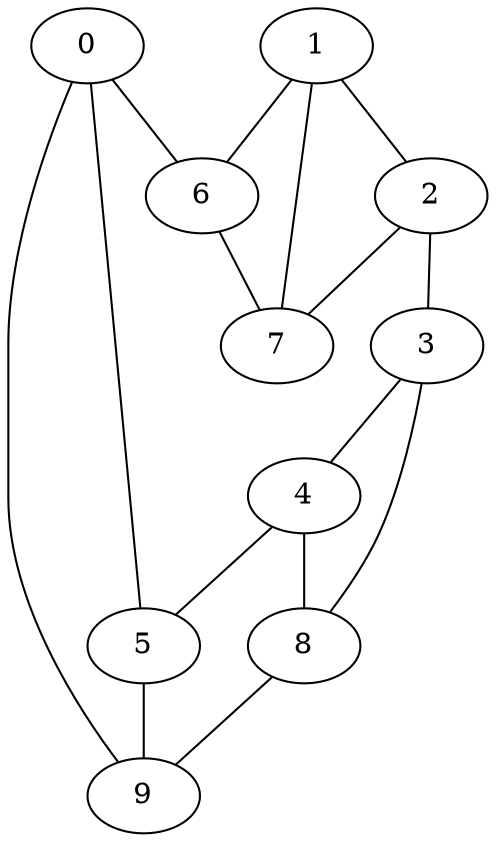 graph {
    0 [ label = "0" ]
    1 [ label = "1" ]
    2 [ label = "2" ]
    3 [ label = "3" ]
    4 [ label = "4" ]
    5 [ label = "5" ]
    6 [ label = "6" ]
    7 [ label = "7" ]
    8 [ label = "8" ]
    9 [ label = "9" ]
    0 -- 9 [ ]
    0 -- 6 [ ]
    0 -- 5 [ ]
    1 -- 2 [ ]
    1 -- 7 [ ]
    1 -- 6 [ ]
    2 -- 7 [ ]
    2 -- 3 [ ]
    3 -- 8 [ ]
    3 -- 4 [ ]
    4 -- 5 [ ]
    4 -- 8 [ ]
    5 -- 9 [ ]
    6 -- 7 [ ]
    8 -- 9 [ ]
}

